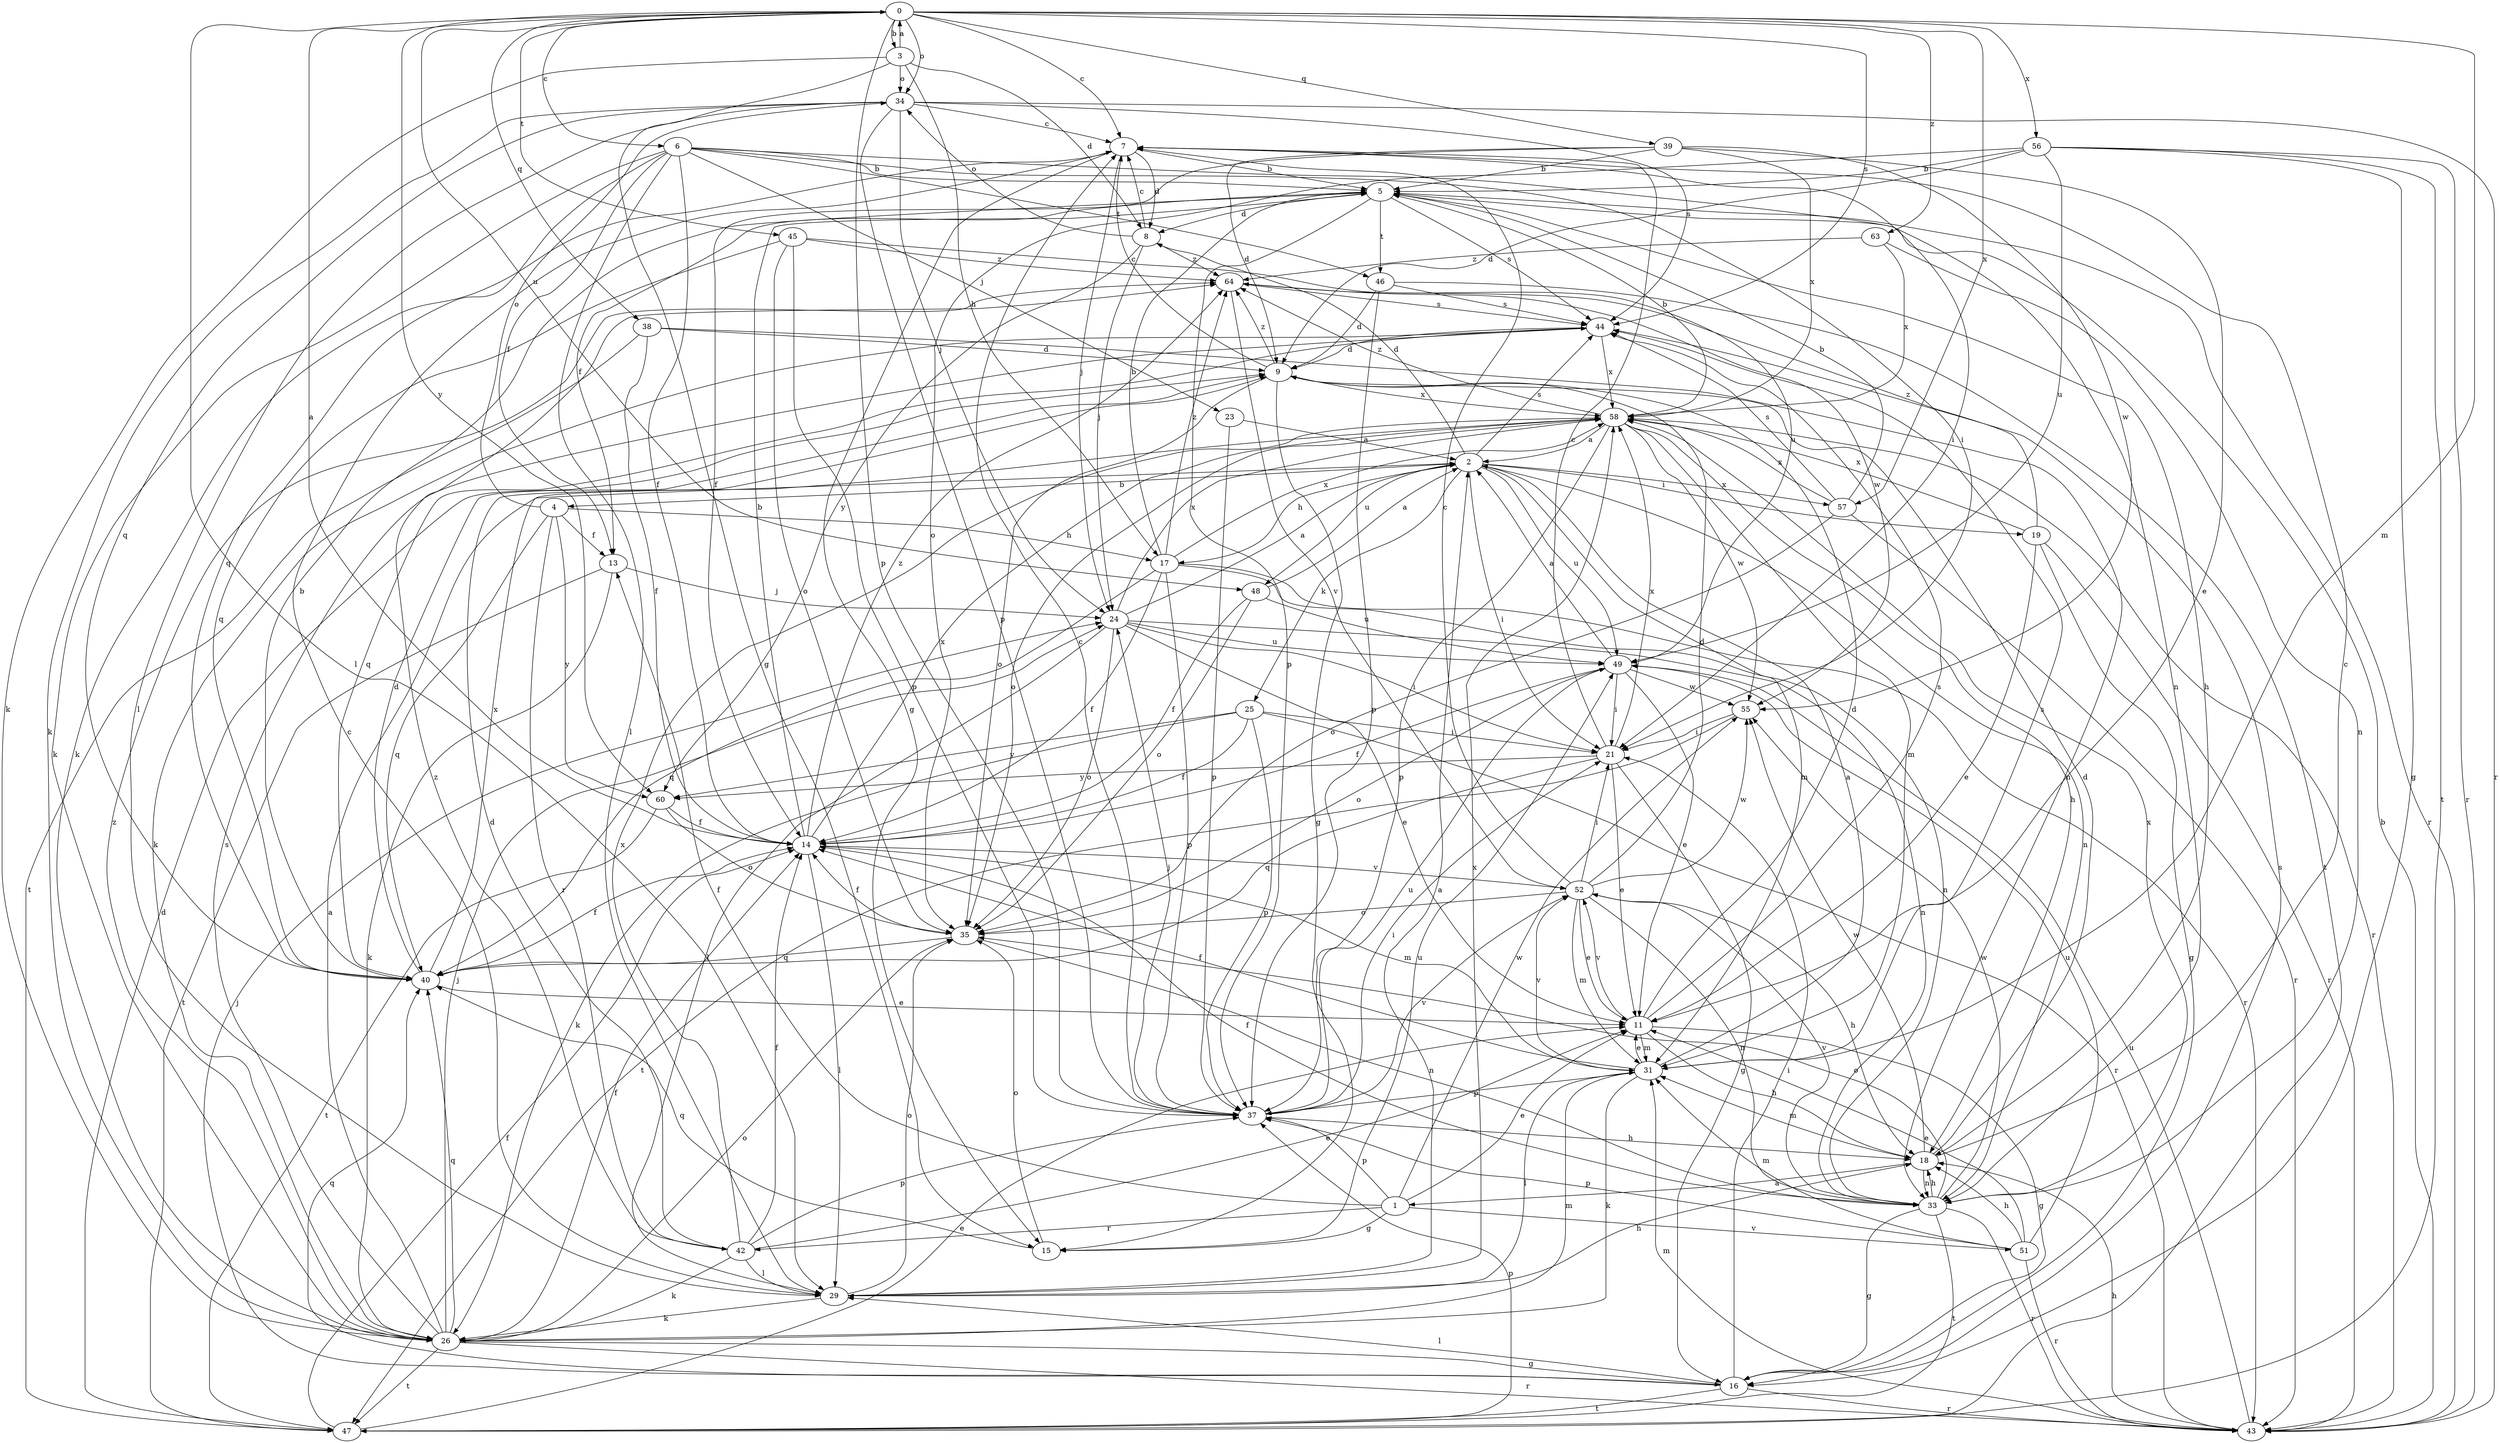 strict digraph  {
0;
1;
2;
3;
4;
5;
6;
7;
8;
9;
11;
13;
14;
15;
16;
17;
18;
19;
21;
23;
24;
25;
26;
29;
31;
33;
34;
35;
37;
38;
39;
40;
42;
43;
44;
45;
46;
47;
48;
49;
51;
52;
55;
56;
57;
58;
60;
63;
64;
0 -> 3  [label=b];
0 -> 6  [label=c];
0 -> 7  [label=c];
0 -> 29  [label=l];
0 -> 31  [label=m];
0 -> 34  [label=o];
0 -> 37  [label=p];
0 -> 38  [label=q];
0 -> 39  [label=q];
0 -> 44  [label=s];
0 -> 45  [label=t];
0 -> 48  [label=u];
0 -> 56  [label=x];
0 -> 57  [label=x];
0 -> 60  [label=y];
0 -> 63  [label=z];
1 -> 11  [label=e];
1 -> 13  [label=f];
1 -> 15  [label=g];
1 -> 37  [label=p];
1 -> 42  [label=r];
1 -> 51  [label=v];
1 -> 55  [label=w];
2 -> 4  [label=b];
2 -> 8  [label=d];
2 -> 17  [label=h];
2 -> 19  [label=i];
2 -> 21  [label=i];
2 -> 25  [label=k];
2 -> 31  [label=m];
2 -> 33  [label=n];
2 -> 44  [label=s];
2 -> 48  [label=u];
2 -> 49  [label=u];
2 -> 57  [label=x];
3 -> 0  [label=a];
3 -> 8  [label=d];
3 -> 15  [label=g];
3 -> 17  [label=h];
3 -> 26  [label=k];
3 -> 34  [label=o];
4 -> 13  [label=f];
4 -> 17  [label=h];
4 -> 34  [label=o];
4 -> 40  [label=q];
4 -> 42  [label=r];
4 -> 60  [label=y];
5 -> 8  [label=d];
5 -> 13  [label=f];
5 -> 18  [label=h];
5 -> 37  [label=p];
5 -> 43  [label=r];
5 -> 44  [label=s];
5 -> 46  [label=t];
6 -> 5  [label=b];
6 -> 13  [label=f];
6 -> 14  [label=f];
6 -> 21  [label=i];
6 -> 23  [label=j];
6 -> 26  [label=k];
6 -> 29  [label=l];
6 -> 33  [label=n];
6 -> 40  [label=q];
6 -> 46  [label=t];
7 -> 5  [label=b];
7 -> 8  [label=d];
7 -> 15  [label=g];
7 -> 21  [label=i];
7 -> 24  [label=j];
7 -> 26  [label=k];
8 -> 7  [label=c];
8 -> 24  [label=j];
8 -> 34  [label=o];
8 -> 60  [label=y];
8 -> 64  [label=z];
9 -> 7  [label=c];
9 -> 15  [label=g];
9 -> 35  [label=o];
9 -> 58  [label=x];
9 -> 64  [label=z];
11 -> 9  [label=d];
11 -> 16  [label=g];
11 -> 18  [label=h];
11 -> 31  [label=m];
11 -> 44  [label=s];
11 -> 52  [label=v];
13 -> 24  [label=j];
13 -> 26  [label=k];
13 -> 47  [label=t];
14 -> 0  [label=a];
14 -> 5  [label=b];
14 -> 29  [label=l];
14 -> 31  [label=m];
14 -> 52  [label=v];
14 -> 58  [label=x];
14 -> 64  [label=z];
15 -> 35  [label=o];
15 -> 40  [label=q];
15 -> 49  [label=u];
16 -> 21  [label=i];
16 -> 24  [label=j];
16 -> 29  [label=l];
16 -> 40  [label=q];
16 -> 43  [label=r];
16 -> 44  [label=s];
16 -> 47  [label=t];
17 -> 5  [label=b];
17 -> 14  [label=f];
17 -> 33  [label=n];
17 -> 37  [label=p];
17 -> 40  [label=q];
17 -> 43  [label=r];
17 -> 58  [label=x];
17 -> 64  [label=z];
18 -> 1  [label=a];
18 -> 7  [label=c];
18 -> 9  [label=d];
18 -> 31  [label=m];
18 -> 33  [label=n];
18 -> 55  [label=w];
19 -> 11  [label=e];
19 -> 16  [label=g];
19 -> 43  [label=r];
19 -> 58  [label=x];
19 -> 64  [label=z];
21 -> 7  [label=c];
21 -> 11  [label=e];
21 -> 16  [label=g];
21 -> 40  [label=q];
21 -> 58  [label=x];
21 -> 60  [label=y];
23 -> 2  [label=a];
23 -> 37  [label=p];
24 -> 2  [label=a];
24 -> 11  [label=e];
24 -> 21  [label=i];
24 -> 29  [label=l];
24 -> 33  [label=n];
24 -> 35  [label=o];
24 -> 49  [label=u];
24 -> 58  [label=x];
25 -> 14  [label=f];
25 -> 21  [label=i];
25 -> 26  [label=k];
25 -> 37  [label=p];
25 -> 43  [label=r];
25 -> 60  [label=y];
26 -> 2  [label=a];
26 -> 14  [label=f];
26 -> 16  [label=g];
26 -> 24  [label=j];
26 -> 31  [label=m];
26 -> 35  [label=o];
26 -> 40  [label=q];
26 -> 43  [label=r];
26 -> 44  [label=s];
26 -> 47  [label=t];
26 -> 64  [label=z];
29 -> 2  [label=a];
29 -> 7  [label=c];
29 -> 18  [label=h];
29 -> 26  [label=k];
29 -> 35  [label=o];
29 -> 58  [label=x];
31 -> 2  [label=a];
31 -> 11  [label=e];
31 -> 14  [label=f];
31 -> 26  [label=k];
31 -> 29  [label=l];
31 -> 37  [label=p];
31 -> 44  [label=s];
31 -> 52  [label=v];
33 -> 14  [label=f];
33 -> 16  [label=g];
33 -> 18  [label=h];
33 -> 35  [label=o];
33 -> 43  [label=r];
33 -> 47  [label=t];
33 -> 52  [label=v];
33 -> 55  [label=w];
33 -> 58  [label=x];
34 -> 7  [label=c];
34 -> 24  [label=j];
34 -> 26  [label=k];
34 -> 29  [label=l];
34 -> 37  [label=p];
34 -> 40  [label=q];
34 -> 43  [label=r];
34 -> 44  [label=s];
35 -> 14  [label=f];
35 -> 33  [label=n];
35 -> 40  [label=q];
37 -> 7  [label=c];
37 -> 18  [label=h];
37 -> 21  [label=i];
37 -> 24  [label=j];
37 -> 49  [label=u];
37 -> 52  [label=v];
38 -> 9  [label=d];
38 -> 14  [label=f];
38 -> 33  [label=n];
38 -> 47  [label=t];
39 -> 5  [label=b];
39 -> 9  [label=d];
39 -> 11  [label=e];
39 -> 14  [label=f];
39 -> 55  [label=w];
39 -> 58  [label=x];
40 -> 5  [label=b];
40 -> 9  [label=d];
40 -> 11  [label=e];
40 -> 14  [label=f];
40 -> 58  [label=x];
42 -> 9  [label=d];
42 -> 11  [label=e];
42 -> 14  [label=f];
42 -> 26  [label=k];
42 -> 29  [label=l];
42 -> 37  [label=p];
42 -> 58  [label=x];
42 -> 64  [label=z];
43 -> 5  [label=b];
43 -> 18  [label=h];
43 -> 31  [label=m];
43 -> 49  [label=u];
44 -> 9  [label=d];
44 -> 26  [label=k];
44 -> 40  [label=q];
44 -> 58  [label=x];
45 -> 35  [label=o];
45 -> 37  [label=p];
45 -> 40  [label=q];
45 -> 49  [label=u];
45 -> 64  [label=z];
46 -> 9  [label=d];
46 -> 37  [label=p];
46 -> 44  [label=s];
46 -> 47  [label=t];
47 -> 9  [label=d];
47 -> 11  [label=e];
47 -> 14  [label=f];
47 -> 37  [label=p];
48 -> 2  [label=a];
48 -> 14  [label=f];
48 -> 35  [label=o];
48 -> 49  [label=u];
49 -> 2  [label=a];
49 -> 11  [label=e];
49 -> 14  [label=f];
49 -> 21  [label=i];
49 -> 35  [label=o];
49 -> 55  [label=w];
51 -> 11  [label=e];
51 -> 18  [label=h];
51 -> 31  [label=m];
51 -> 37  [label=p];
51 -> 43  [label=r];
51 -> 49  [label=u];
52 -> 7  [label=c];
52 -> 9  [label=d];
52 -> 11  [label=e];
52 -> 18  [label=h];
52 -> 21  [label=i];
52 -> 31  [label=m];
52 -> 33  [label=n];
52 -> 35  [label=o];
52 -> 55  [label=w];
55 -> 21  [label=i];
55 -> 47  [label=t];
56 -> 5  [label=b];
56 -> 9  [label=d];
56 -> 16  [label=g];
56 -> 35  [label=o];
56 -> 43  [label=r];
56 -> 47  [label=t];
56 -> 49  [label=u];
57 -> 5  [label=b];
57 -> 35  [label=o];
57 -> 43  [label=r];
57 -> 44  [label=s];
57 -> 58  [label=x];
58 -> 2  [label=a];
58 -> 5  [label=b];
58 -> 18  [label=h];
58 -> 31  [label=m];
58 -> 35  [label=o];
58 -> 37  [label=p];
58 -> 43  [label=r];
58 -> 55  [label=w];
58 -> 64  [label=z];
60 -> 14  [label=f];
60 -> 35  [label=o];
60 -> 47  [label=t];
63 -> 33  [label=n];
63 -> 58  [label=x];
63 -> 64  [label=z];
64 -> 44  [label=s];
64 -> 52  [label=v];
64 -> 55  [label=w];
}
